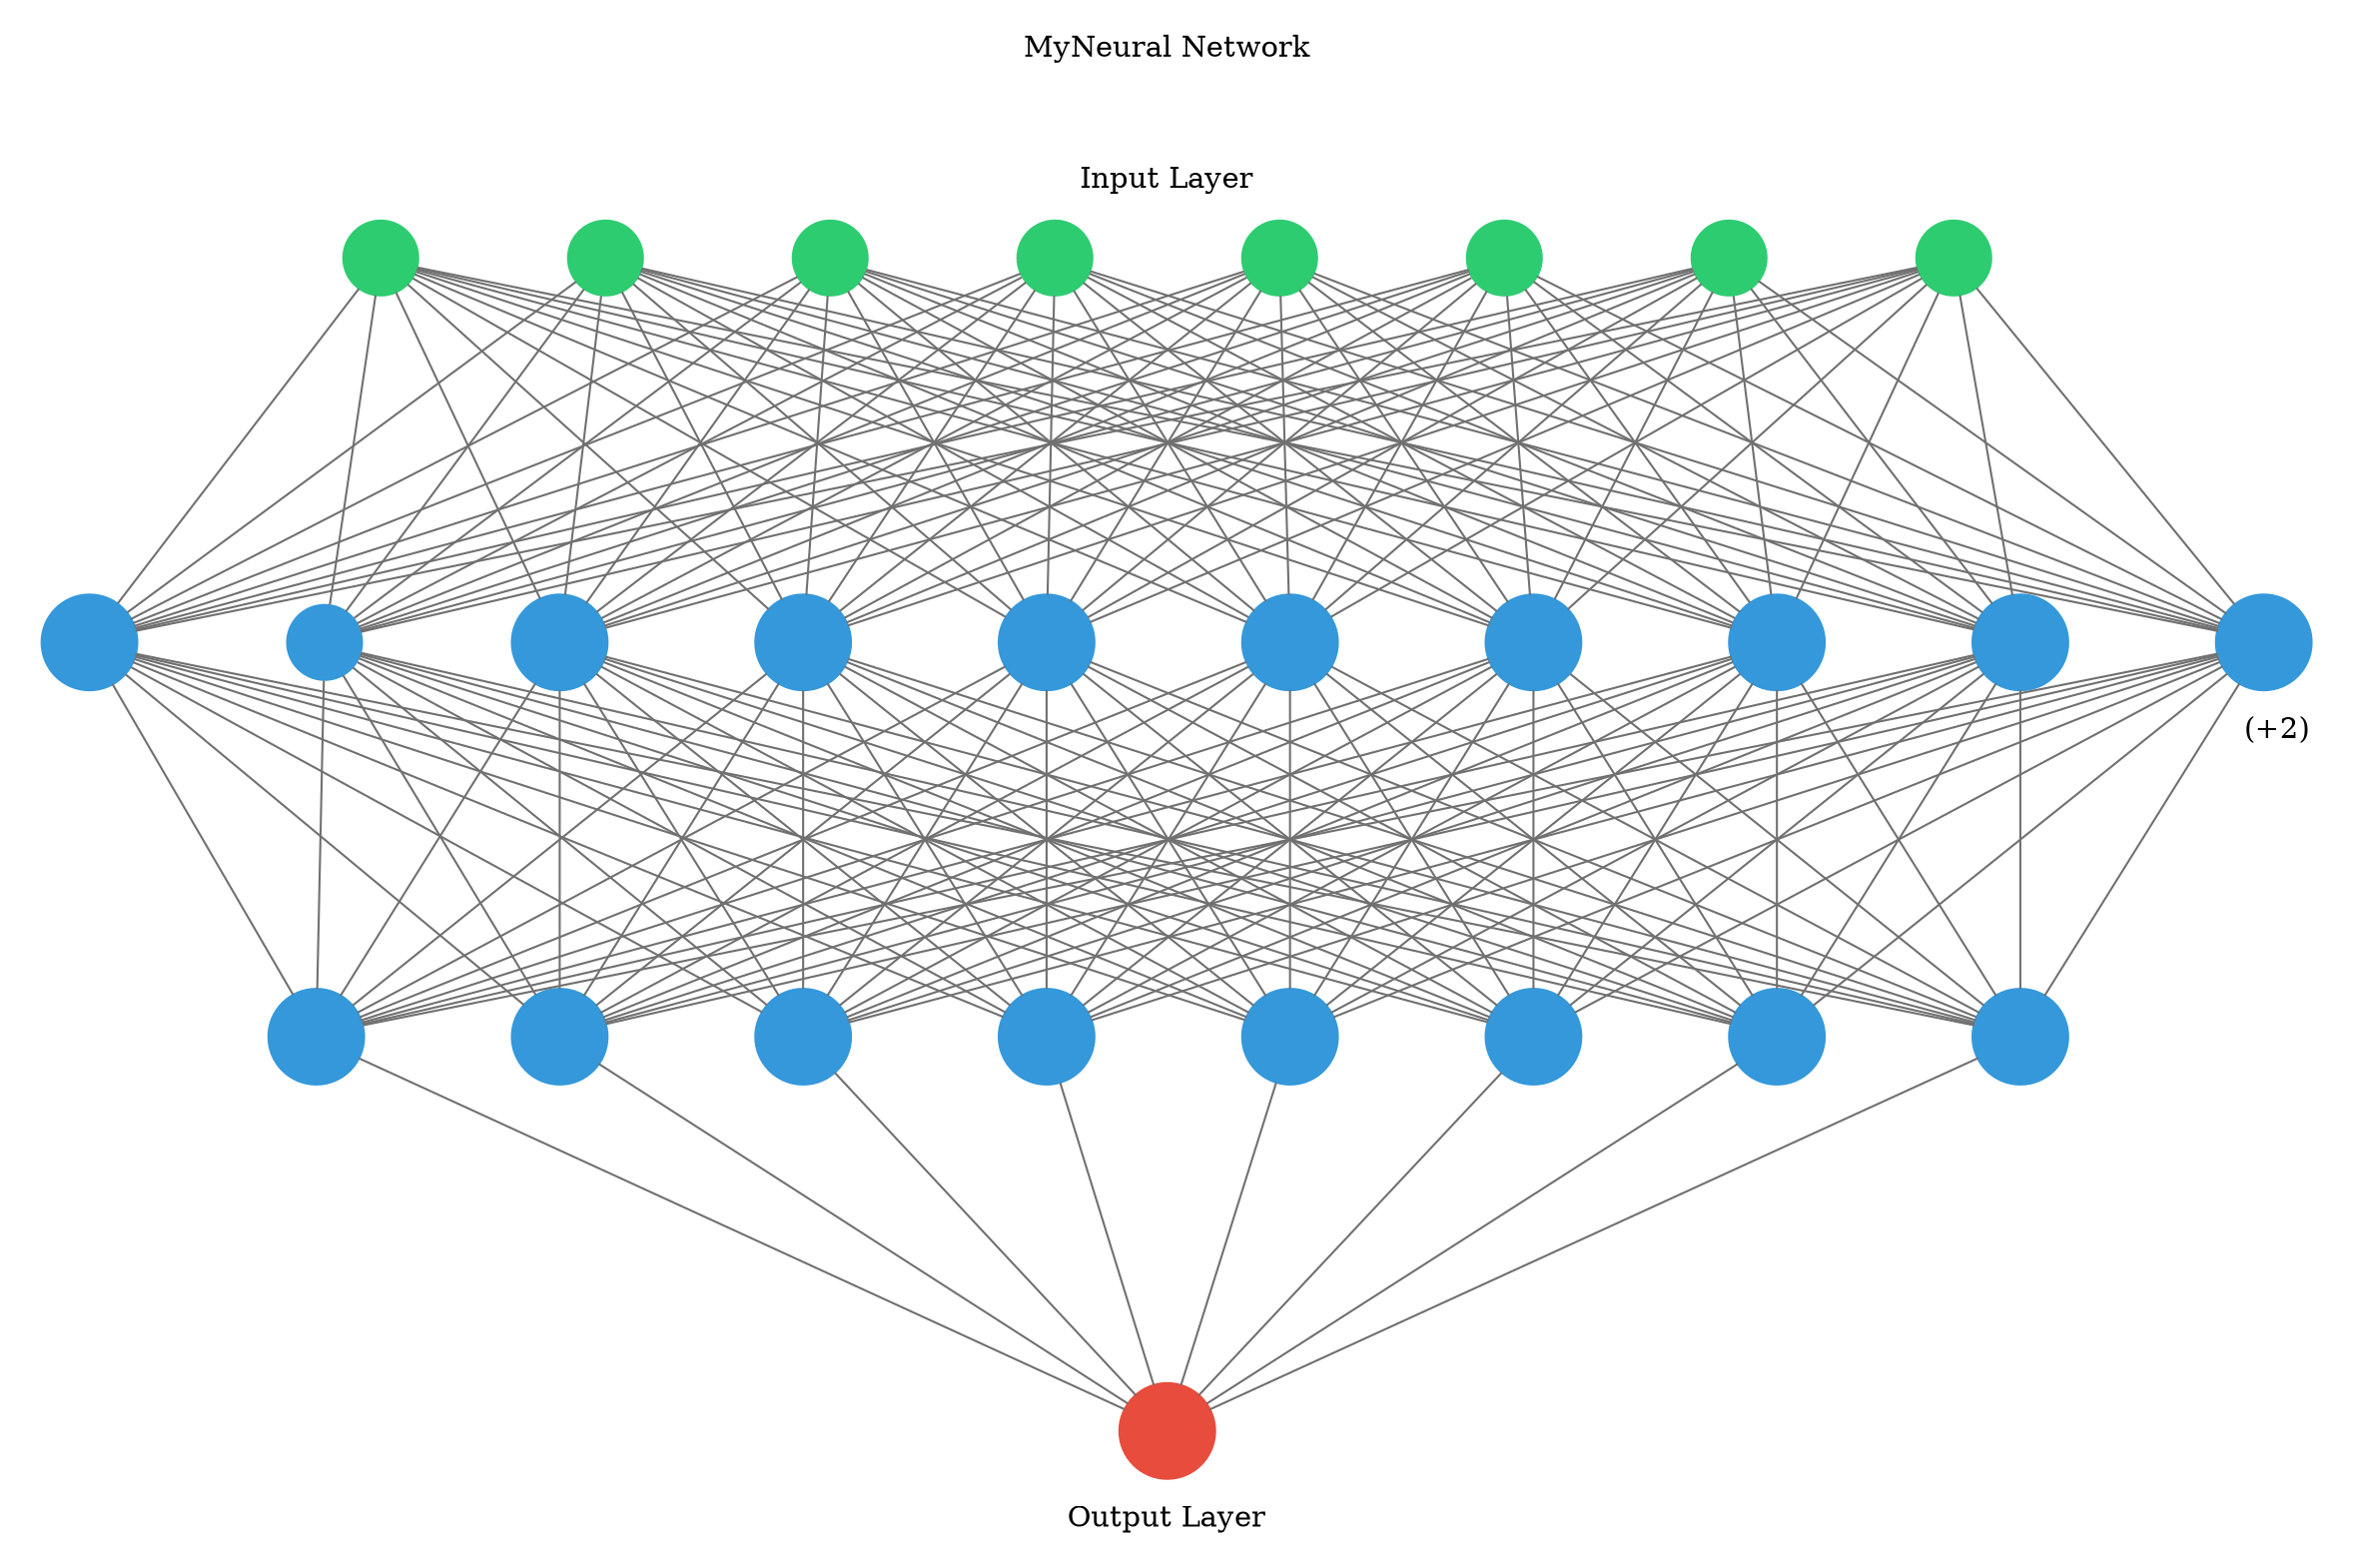 digraph g {
	graph [nodesep=1 ranksep=2 splines=false]
	edge [arrowhead=none color="#707070"]
	subgraph cluster_input {
		node [color="#2ecc71" fontcolor="#2ecc71" shape=circle style=filled]
		color=white
		1
		label="MyNeural Network



Input Layer"
		rank=same
		2
		label="MyNeural Network



Input Layer"
		rank=same
		3
		label="MyNeural Network



Input Layer"
		rank=same
		4
		label="MyNeural Network



Input Layer"
		rank=same
		5
		label="MyNeural Network



Input Layer"
		rank=same
		6
		label="MyNeural Network



Input Layer"
		rank=same
		7
		label="MyNeural Network



Input Layer"
		rank=same
		8
		label="MyNeural Network



Input Layer"
		rank=same
	}
	1 -> 9
	2 -> 9
	3 -> 9
	4 -> 9
	5 -> 9
	6 -> 9
	7 -> 9
	8 -> 9
	1 -> 10
	2 -> 10
	3 -> 10
	4 -> 10
	5 -> 10
	6 -> 10
	7 -> 10
	8 -> 10
	1 -> 11
	2 -> 11
	3 -> 11
	4 -> 11
	5 -> 11
	6 -> 11
	7 -> 11
	8 -> 11
	1 -> 12
	2 -> 12
	3 -> 12
	4 -> 12
	5 -> 12
	6 -> 12
	7 -> 12
	8 -> 12
	1 -> 13
	2 -> 13
	3 -> 13
	4 -> 13
	5 -> 13
	6 -> 13
	7 -> 13
	8 -> 13
	1 -> 14
	2 -> 14
	3 -> 14
	4 -> 14
	5 -> 14
	6 -> 14
	7 -> 14
	8 -> 14
	1 -> 15
	2 -> 15
	3 -> 15
	4 -> 15
	5 -> 15
	6 -> 15
	7 -> 15
	8 -> 15
	1 -> 16
	2 -> 16
	3 -> 16
	4 -> 16
	5 -> 16
	6 -> 16
	7 -> 16
	8 -> 16
	1 -> 17
	2 -> 17
	3 -> 17
	4 -> 17
	5 -> 17
	6 -> 17
	7 -> 17
	8 -> 17
	1 -> 18
	2 -> 18
	3 -> 18
	4 -> 18
	5 -> 18
	6 -> 18
	7 -> 18
	8 -> 18
	subgraph cluster_1 {
		color=white
		rank=same
		label=" (+2)" labeljust=right labelloc=b
		9 [color="#3498db" fontcolor="#3498db" shape=circle style=filled]
		10 [color="#3498db" fontcolor="#3498db" shape=circle style=filled]
		11 [color="#3498db" fontcolor="#3498db" shape=circle style=filled]
		12 [color="#3498db" fontcolor="#3498db" shape=circle style=filled]
		13 [color="#3498db" fontcolor="#3498db" shape=circle style=filled]
		14 [color="#3498db" fontcolor="#3498db" shape=circle style=filled]
		15 [color="#3498db" fontcolor="#3498db" shape=circle style=filled]
		16 [color="#3498db" fontcolor="#3498db" shape=circle style=filled]
		17 [color="#3498db" fontcolor="#3498db" shape=circle style=filled]
		18 [color="#3498db" fontcolor="#3498db" shape=circle style=filled]
	}
	9 -> 19
	10 -> 19
	11 -> 19
	12 -> 19
	13 -> 19
	14 -> 19
	15 -> 19
	16 -> 19
	17 -> 19
	18 -> 19
	9 -> 20
	10 -> 20
	11 -> 20
	12 -> 20
	13 -> 20
	14 -> 20
	15 -> 20
	16 -> 20
	17 -> 20
	18 -> 20
	9 -> 21
	10 -> 21
	11 -> 21
	12 -> 21
	13 -> 21
	14 -> 21
	15 -> 21
	16 -> 21
	17 -> 21
	18 -> 21
	9 -> 22
	10 -> 22
	11 -> 22
	12 -> 22
	13 -> 22
	14 -> 22
	15 -> 22
	16 -> 22
	17 -> 22
	18 -> 22
	9 -> 23
	10 -> 23
	11 -> 23
	12 -> 23
	13 -> 23
	14 -> 23
	15 -> 23
	16 -> 23
	17 -> 23
	18 -> 23
	9 -> 24
	10 -> 24
	11 -> 24
	12 -> 24
	13 -> 24
	14 -> 24
	15 -> 24
	16 -> 24
	17 -> 24
	18 -> 24
	9 -> 25
	10 -> 25
	11 -> 25
	12 -> 25
	13 -> 25
	14 -> 25
	15 -> 25
	16 -> 25
	17 -> 25
	18 -> 25
	9 -> 26
	10 -> 26
	11 -> 26
	12 -> 26
	13 -> 26
	14 -> 26
	15 -> 26
	16 -> 26
	17 -> 26
	18 -> 26
	subgraph cluster_2 {
		color=white
		rank=same
		label="" labeljust=right labelloc=b
		19 [color="#3498db" fontcolor="#3498db" shape=circle style=filled]
		20 [color="#3498db" fontcolor="#3498db" shape=circle style=filled]
		21 [color="#3498db" fontcolor="#3498db" shape=circle style=filled]
		22 [color="#3498db" fontcolor="#3498db" shape=circle style=filled]
		23 [color="#3498db" fontcolor="#3498db" shape=circle style=filled]
		24 [color="#3498db" fontcolor="#3498db" shape=circle style=filled]
		25 [color="#3498db" fontcolor="#3498db" shape=circle style=filled]
		26 [color="#3498db" fontcolor="#3498db" shape=circle style=filled]
	}
	19 -> 27
	20 -> 27
	21 -> 27
	22 -> 27
	23 -> 27
	24 -> 27
	25 -> 27
	26 -> 27
	subgraph cluster_output {
		node [color="#2ecc71" fontcolor="#2ecc71" shape=circle style=filled]
		color=white
		rank=same
		labeljust=1
		27 [color="#e74c3c" fontcolor="#e74c3c" shape=circle style=filled]
		label="Output Layer" labelloc=bottom
	}
	arrowShape=none
}
